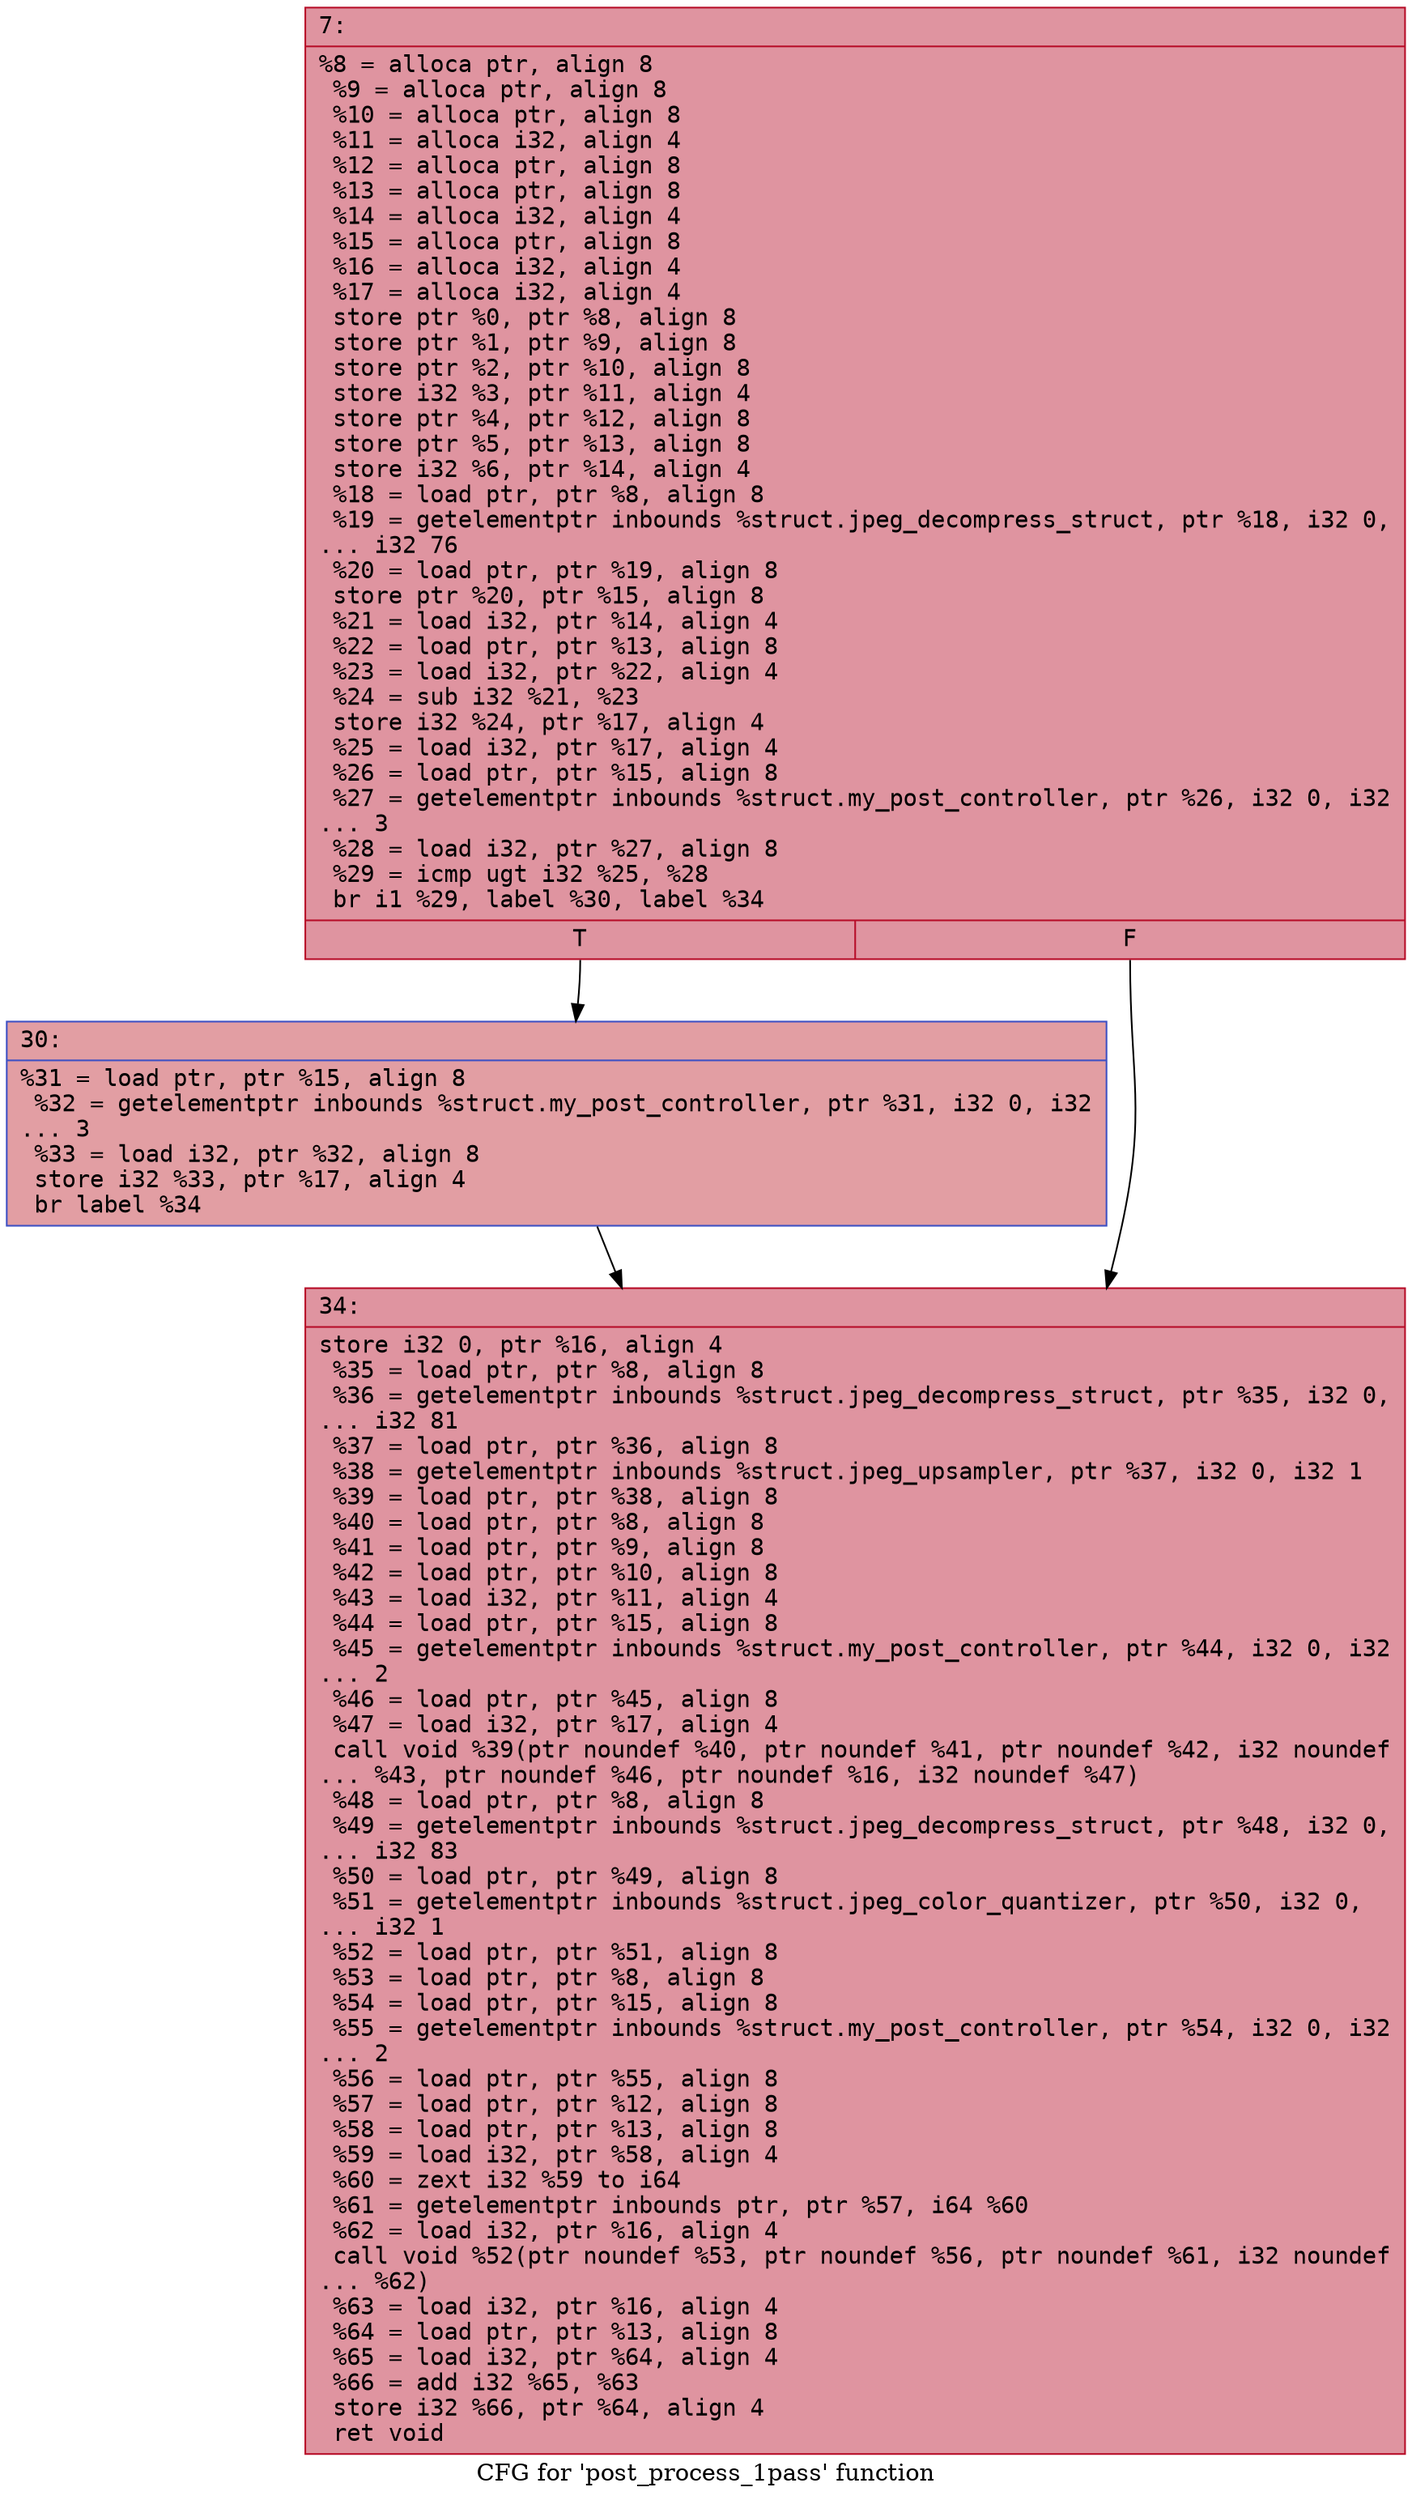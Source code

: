 digraph "CFG for 'post_process_1pass' function" {
	label="CFG for 'post_process_1pass' function";

	Node0x600001d026c0 [shape=record,color="#b70d28ff", style=filled, fillcolor="#b70d2870" fontname="Courier",label="{7:\l|  %8 = alloca ptr, align 8\l  %9 = alloca ptr, align 8\l  %10 = alloca ptr, align 8\l  %11 = alloca i32, align 4\l  %12 = alloca ptr, align 8\l  %13 = alloca ptr, align 8\l  %14 = alloca i32, align 4\l  %15 = alloca ptr, align 8\l  %16 = alloca i32, align 4\l  %17 = alloca i32, align 4\l  store ptr %0, ptr %8, align 8\l  store ptr %1, ptr %9, align 8\l  store ptr %2, ptr %10, align 8\l  store i32 %3, ptr %11, align 4\l  store ptr %4, ptr %12, align 8\l  store ptr %5, ptr %13, align 8\l  store i32 %6, ptr %14, align 4\l  %18 = load ptr, ptr %8, align 8\l  %19 = getelementptr inbounds %struct.jpeg_decompress_struct, ptr %18, i32 0,\l... i32 76\l  %20 = load ptr, ptr %19, align 8\l  store ptr %20, ptr %15, align 8\l  %21 = load i32, ptr %14, align 4\l  %22 = load ptr, ptr %13, align 8\l  %23 = load i32, ptr %22, align 4\l  %24 = sub i32 %21, %23\l  store i32 %24, ptr %17, align 4\l  %25 = load i32, ptr %17, align 4\l  %26 = load ptr, ptr %15, align 8\l  %27 = getelementptr inbounds %struct.my_post_controller, ptr %26, i32 0, i32\l... 3\l  %28 = load i32, ptr %27, align 8\l  %29 = icmp ugt i32 %25, %28\l  br i1 %29, label %30, label %34\l|{<s0>T|<s1>F}}"];
	Node0x600001d026c0:s0 -> Node0x600001d02710[tooltip="7 -> 30\nProbability 50.00%" ];
	Node0x600001d026c0:s1 -> Node0x600001d02760[tooltip="7 -> 34\nProbability 50.00%" ];
	Node0x600001d02710 [shape=record,color="#3d50c3ff", style=filled, fillcolor="#be242e70" fontname="Courier",label="{30:\l|  %31 = load ptr, ptr %15, align 8\l  %32 = getelementptr inbounds %struct.my_post_controller, ptr %31, i32 0, i32\l... 3\l  %33 = load i32, ptr %32, align 8\l  store i32 %33, ptr %17, align 4\l  br label %34\l}"];
	Node0x600001d02710 -> Node0x600001d02760[tooltip="30 -> 34\nProbability 100.00%" ];
	Node0x600001d02760 [shape=record,color="#b70d28ff", style=filled, fillcolor="#b70d2870" fontname="Courier",label="{34:\l|  store i32 0, ptr %16, align 4\l  %35 = load ptr, ptr %8, align 8\l  %36 = getelementptr inbounds %struct.jpeg_decompress_struct, ptr %35, i32 0,\l... i32 81\l  %37 = load ptr, ptr %36, align 8\l  %38 = getelementptr inbounds %struct.jpeg_upsampler, ptr %37, i32 0, i32 1\l  %39 = load ptr, ptr %38, align 8\l  %40 = load ptr, ptr %8, align 8\l  %41 = load ptr, ptr %9, align 8\l  %42 = load ptr, ptr %10, align 8\l  %43 = load i32, ptr %11, align 4\l  %44 = load ptr, ptr %15, align 8\l  %45 = getelementptr inbounds %struct.my_post_controller, ptr %44, i32 0, i32\l... 2\l  %46 = load ptr, ptr %45, align 8\l  %47 = load i32, ptr %17, align 4\l  call void %39(ptr noundef %40, ptr noundef %41, ptr noundef %42, i32 noundef\l... %43, ptr noundef %46, ptr noundef %16, i32 noundef %47)\l  %48 = load ptr, ptr %8, align 8\l  %49 = getelementptr inbounds %struct.jpeg_decompress_struct, ptr %48, i32 0,\l... i32 83\l  %50 = load ptr, ptr %49, align 8\l  %51 = getelementptr inbounds %struct.jpeg_color_quantizer, ptr %50, i32 0,\l... i32 1\l  %52 = load ptr, ptr %51, align 8\l  %53 = load ptr, ptr %8, align 8\l  %54 = load ptr, ptr %15, align 8\l  %55 = getelementptr inbounds %struct.my_post_controller, ptr %54, i32 0, i32\l... 2\l  %56 = load ptr, ptr %55, align 8\l  %57 = load ptr, ptr %12, align 8\l  %58 = load ptr, ptr %13, align 8\l  %59 = load i32, ptr %58, align 4\l  %60 = zext i32 %59 to i64\l  %61 = getelementptr inbounds ptr, ptr %57, i64 %60\l  %62 = load i32, ptr %16, align 4\l  call void %52(ptr noundef %53, ptr noundef %56, ptr noundef %61, i32 noundef\l... %62)\l  %63 = load i32, ptr %16, align 4\l  %64 = load ptr, ptr %13, align 8\l  %65 = load i32, ptr %64, align 4\l  %66 = add i32 %65, %63\l  store i32 %66, ptr %64, align 4\l  ret void\l}"];
}

